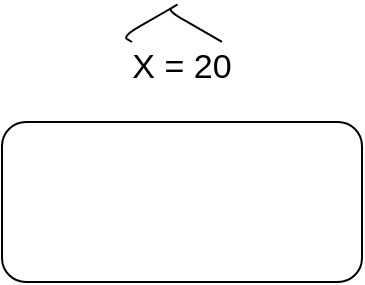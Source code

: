 <mxfile>
    <diagram id="TyqNLErKjxUjh90aOo6O" name="Page-1">
        <mxGraphModel dx="115" dy="69" grid="1" gridSize="10" guides="1" tooltips="1" connect="1" arrows="1" fold="1" page="1" pageScale="1" pageWidth="850" pageHeight="1100" math="0" shadow="0">
            <root>
                <mxCell id="0"/>
                <mxCell id="1" parent="0"/>
                <mxCell id="3" value="" style="rounded=1;whiteSpace=wrap;html=1;" vertex="1" parent="1">
                    <mxGeometry x="130" y="70" width="180" height="80" as="geometry"/>
                </mxCell>
                <mxCell id="4" value="&lt;font style=&quot;font-size: 17px;&quot;&gt;&amp;nbsp;X = 20&amp;nbsp;&lt;/font&gt;" style="text;strokeColor=none;align=center;fillColor=none;html=1;verticalAlign=middle;whiteSpace=wrap;rounded=0;" vertex="1" parent="1">
                    <mxGeometry x="180" y="20" width="80" height="45" as="geometry"/>
                </mxCell>
                <mxCell id="6" value="" style="edgeStyle=isometricEdgeStyle;endArrow=none;html=1;elbow=vertical;fontSize=17;entryX=0.75;entryY=0.222;entryDx=0;entryDy=0;entryPerimeter=0;" edge="1" parent="1" target="4">
                    <mxGeometry width="50" height="100" relative="1" as="geometry">
                        <mxPoint x="195" y="30" as="sourcePoint"/>
                        <mxPoint x="240" y="-30" as="targetPoint"/>
                        <Array as="points">
                            <mxPoint x="220" y="10"/>
                            <mxPoint x="220" y="10"/>
                        </Array>
                    </mxGeometry>
                </mxCell>
            </root>
        </mxGraphModel>
    </diagram>
</mxfile>